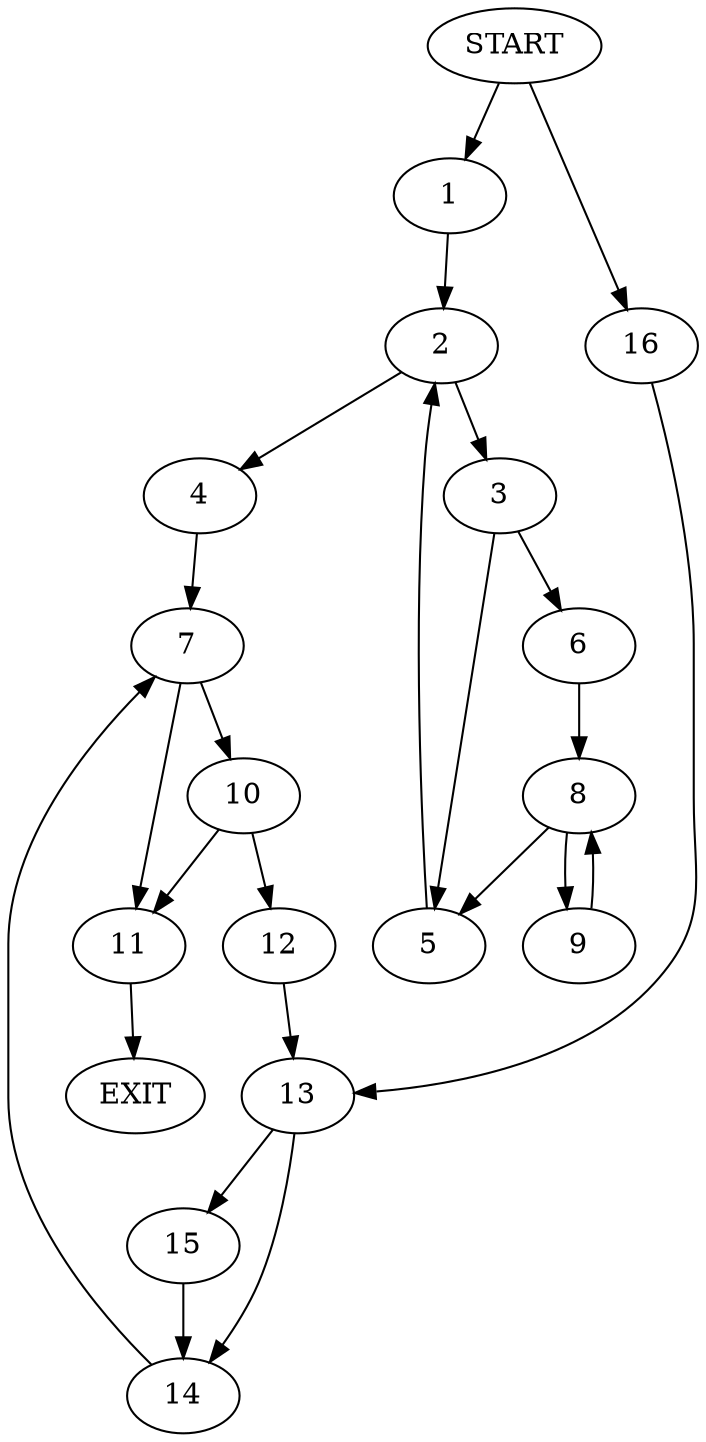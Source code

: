 digraph {
0 [label="START"]
17 [label="EXIT"]
0 -> 1
1 -> 2
2 -> 3
2 -> 4
3 -> 5
3 -> 6
4 -> 7
5 -> 2
6 -> 8
8 -> 5
8 -> 9
9 -> 8
7 -> 10
7 -> 11
10 -> 12
10 -> 11
11 -> 17
12 -> 13
13 -> 14
13 -> 15
0 -> 16
16 -> 13
15 -> 14
14 -> 7
}
